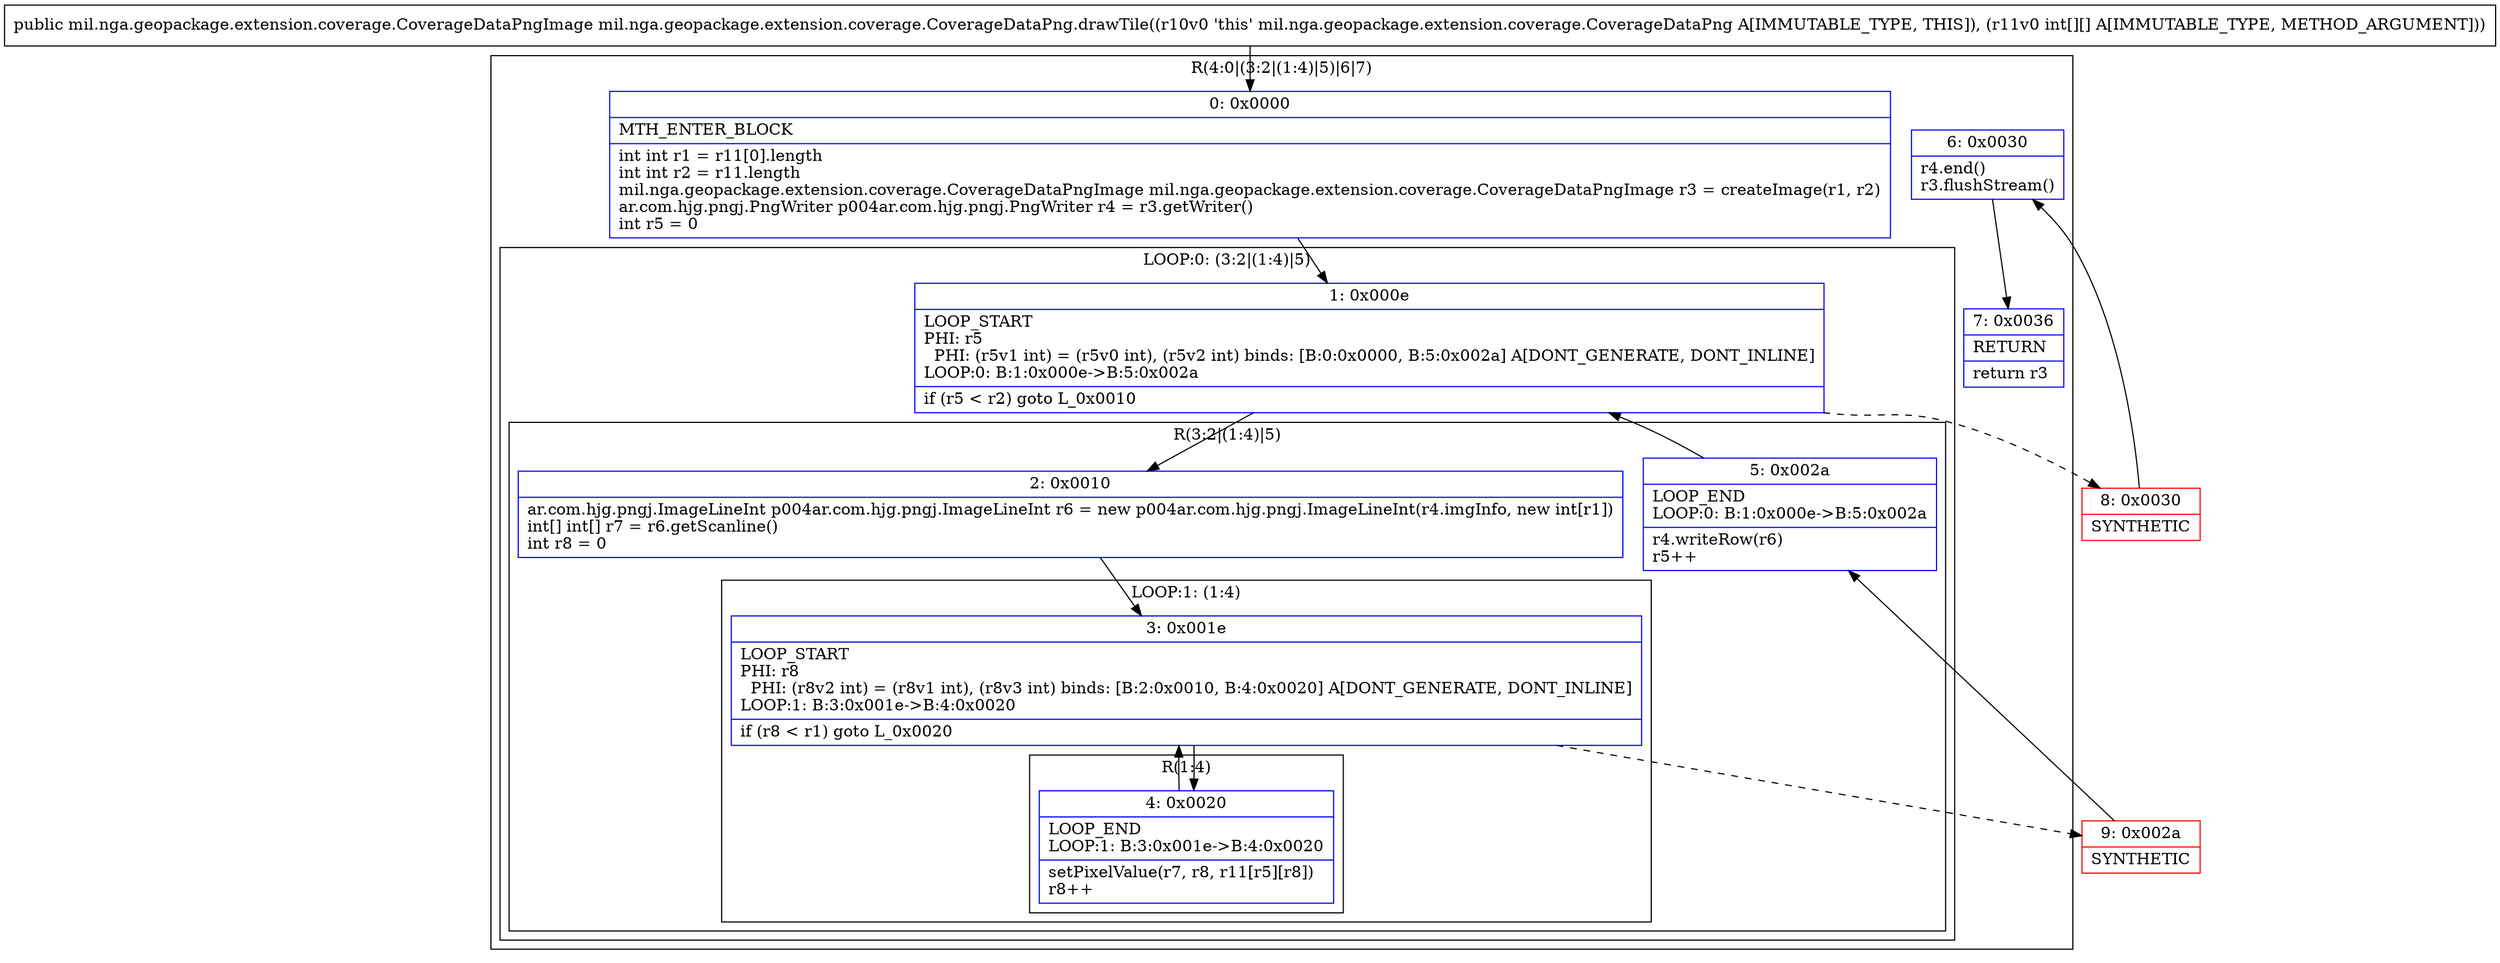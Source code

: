 digraph "CFG formil.nga.geopackage.extension.coverage.CoverageDataPng.drawTile([[I)Lmil\/nga\/geopackage\/extension\/coverage\/CoverageDataPngImage;" {
subgraph cluster_Region_463376044 {
label = "R(4:0|(3:2|(1:4)|5)|6|7)";
node [shape=record,color=blue];
Node_0 [shape=record,label="{0\:\ 0x0000|MTH_ENTER_BLOCK\l|int int r1 = r11[0].length\lint int r2 = r11.length\lmil.nga.geopackage.extension.coverage.CoverageDataPngImage mil.nga.geopackage.extension.coverage.CoverageDataPngImage r3 = createImage(r1, r2)\lar.com.hjg.pngj.PngWriter p004ar.com.hjg.pngj.PngWriter r4 = r3.getWriter()\lint r5 = 0\l}"];
subgraph cluster_LoopRegion_1976792568 {
label = "LOOP:0: (3:2|(1:4)|5)";
node [shape=record,color=blue];
Node_1 [shape=record,label="{1\:\ 0x000e|LOOP_START\lPHI: r5 \l  PHI: (r5v1 int) = (r5v0 int), (r5v2 int) binds: [B:0:0x0000, B:5:0x002a] A[DONT_GENERATE, DONT_INLINE]\lLOOP:0: B:1:0x000e\-\>B:5:0x002a\l|if (r5 \< r2) goto L_0x0010\l}"];
subgraph cluster_Region_1222406293 {
label = "R(3:2|(1:4)|5)";
node [shape=record,color=blue];
Node_2 [shape=record,label="{2\:\ 0x0010|ar.com.hjg.pngj.ImageLineInt p004ar.com.hjg.pngj.ImageLineInt r6 = new p004ar.com.hjg.pngj.ImageLineInt(r4.imgInfo, new int[r1])\lint[] int[] r7 = r6.getScanline()\lint r8 = 0\l}"];
subgraph cluster_LoopRegion_280702185 {
label = "LOOP:1: (1:4)";
node [shape=record,color=blue];
Node_3 [shape=record,label="{3\:\ 0x001e|LOOP_START\lPHI: r8 \l  PHI: (r8v2 int) = (r8v1 int), (r8v3 int) binds: [B:2:0x0010, B:4:0x0020] A[DONT_GENERATE, DONT_INLINE]\lLOOP:1: B:3:0x001e\-\>B:4:0x0020\l|if (r8 \< r1) goto L_0x0020\l}"];
subgraph cluster_Region_450330112 {
label = "R(1:4)";
node [shape=record,color=blue];
Node_4 [shape=record,label="{4\:\ 0x0020|LOOP_END\lLOOP:1: B:3:0x001e\-\>B:4:0x0020\l|setPixelValue(r7, r8, r11[r5][r8])\lr8++\l}"];
}
}
Node_5 [shape=record,label="{5\:\ 0x002a|LOOP_END\lLOOP:0: B:1:0x000e\-\>B:5:0x002a\l|r4.writeRow(r6)\lr5++\l}"];
}
}
Node_6 [shape=record,label="{6\:\ 0x0030|r4.end()\lr3.flushStream()\l}"];
Node_7 [shape=record,label="{7\:\ 0x0036|RETURN\l|return r3\l}"];
}
Node_8 [shape=record,color=red,label="{8\:\ 0x0030|SYNTHETIC\l}"];
Node_9 [shape=record,color=red,label="{9\:\ 0x002a|SYNTHETIC\l}"];
MethodNode[shape=record,label="{public mil.nga.geopackage.extension.coverage.CoverageDataPngImage mil.nga.geopackage.extension.coverage.CoverageDataPng.drawTile((r10v0 'this' mil.nga.geopackage.extension.coverage.CoverageDataPng A[IMMUTABLE_TYPE, THIS]), (r11v0 int[][] A[IMMUTABLE_TYPE, METHOD_ARGUMENT])) }"];
MethodNode -> Node_0;
Node_0 -> Node_1;
Node_1 -> Node_2;
Node_1 -> Node_8[style=dashed];
Node_2 -> Node_3;
Node_3 -> Node_4;
Node_3 -> Node_9[style=dashed];
Node_4 -> Node_3;
Node_5 -> Node_1;
Node_6 -> Node_7;
Node_8 -> Node_6;
Node_9 -> Node_5;
}

